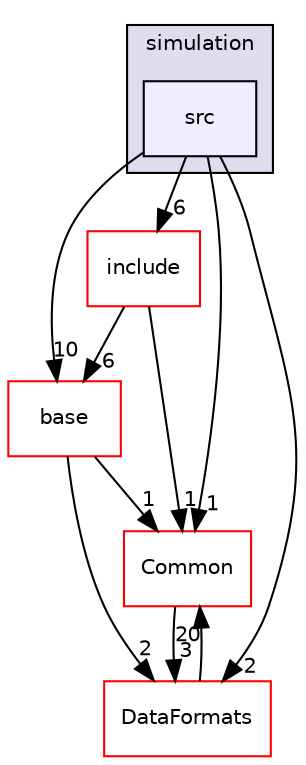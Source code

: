 digraph "/home/travis/build/AliceO2Group/AliceO2/Detectors/EMCAL/simulation/src" {
  bgcolor=transparent;
  compound=true
  node [ fontsize="10", fontname="Helvetica"];
  edge [ labelfontsize="10", labelfontname="Helvetica"];
  subgraph clusterdir_40743f2e882add17463d3ecfa83bffd4 {
    graph [ bgcolor="#ddddee", pencolor="black", label="simulation" fontname="Helvetica", fontsize="10", URL="dir_40743f2e882add17463d3ecfa83bffd4.html"]
  dir_f58e8c7317032c3b254e2280a1692bd1 [shape=box, label="src", style="filled", fillcolor="#eeeeff", pencolor="black", URL="dir_f58e8c7317032c3b254e2280a1692bd1.html"];
  }
  dir_4ab6b4cc6a7edbff49100e9123df213f [shape=box label="Common" color="red" URL="dir_4ab6b4cc6a7edbff49100e9123df213f.html"];
  dir_478733f24fb8878a4cdf7773310adedd [shape=box label="base" color="red" URL="dir_478733f24fb8878a4cdf7773310adedd.html"];
  dir_7bf79a161bebea1697ee327feea7a1aa [shape=box label="include" color="red" URL="dir_7bf79a161bebea1697ee327feea7a1aa.html"];
  dir_2171f7ec022c5423887b07c69b2f5b48 [shape=box label="DataFormats" color="red" URL="dir_2171f7ec022c5423887b07c69b2f5b48.html"];
  dir_f58e8c7317032c3b254e2280a1692bd1->dir_4ab6b4cc6a7edbff49100e9123df213f [headlabel="1", labeldistance=1.5 headhref="dir_000204_000016.html"];
  dir_f58e8c7317032c3b254e2280a1692bd1->dir_478733f24fb8878a4cdf7773310adedd [headlabel="10", labeldistance=1.5 headhref="dir_000204_000115.html"];
  dir_f58e8c7317032c3b254e2280a1692bd1->dir_7bf79a161bebea1697ee327feea7a1aa [headlabel="6", labeldistance=1.5 headhref="dir_000204_000162.html"];
  dir_f58e8c7317032c3b254e2280a1692bd1->dir_2171f7ec022c5423887b07c69b2f5b48 [headlabel="2", labeldistance=1.5 headhref="dir_000204_000056.html"];
  dir_4ab6b4cc6a7edbff49100e9123df213f->dir_2171f7ec022c5423887b07c69b2f5b48 [headlabel="3", labeldistance=1.5 headhref="dir_000016_000056.html"];
  dir_478733f24fb8878a4cdf7773310adedd->dir_4ab6b4cc6a7edbff49100e9123df213f [headlabel="1", labeldistance=1.5 headhref="dir_000115_000016.html"];
  dir_478733f24fb8878a4cdf7773310adedd->dir_2171f7ec022c5423887b07c69b2f5b48 [headlabel="2", labeldistance=1.5 headhref="dir_000115_000056.html"];
  dir_7bf79a161bebea1697ee327feea7a1aa->dir_4ab6b4cc6a7edbff49100e9123df213f [headlabel="1", labeldistance=1.5 headhref="dir_000162_000016.html"];
  dir_7bf79a161bebea1697ee327feea7a1aa->dir_478733f24fb8878a4cdf7773310adedd [headlabel="6", labeldistance=1.5 headhref="dir_000162_000115.html"];
  dir_2171f7ec022c5423887b07c69b2f5b48->dir_4ab6b4cc6a7edbff49100e9123df213f [headlabel="20", labeldistance=1.5 headhref="dir_000056_000016.html"];
}
